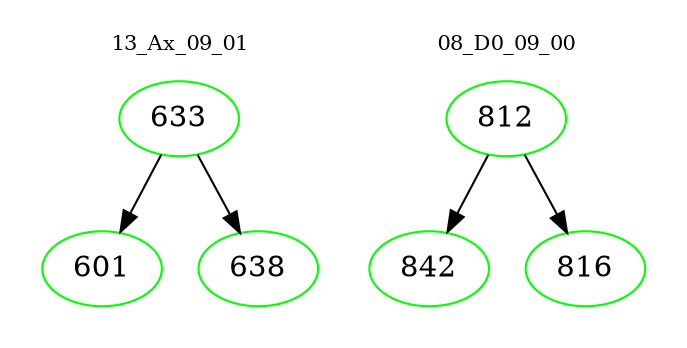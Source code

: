 digraph{
subgraph cluster_0 {
color = white
label = "13_Ax_09_01";
fontsize=10;
T0_633 [label="633", color="green"]
T0_633 -> T0_601 [color="black"]
T0_601 [label="601", color="green"]
T0_633 -> T0_638 [color="black"]
T0_638 [label="638", color="green"]
}
subgraph cluster_1 {
color = white
label = "08_D0_09_00";
fontsize=10;
T1_812 [label="812", color="green"]
T1_812 -> T1_842 [color="black"]
T1_842 [label="842", color="green"]
T1_812 -> T1_816 [color="black"]
T1_816 [label="816", color="green"]
}
}
